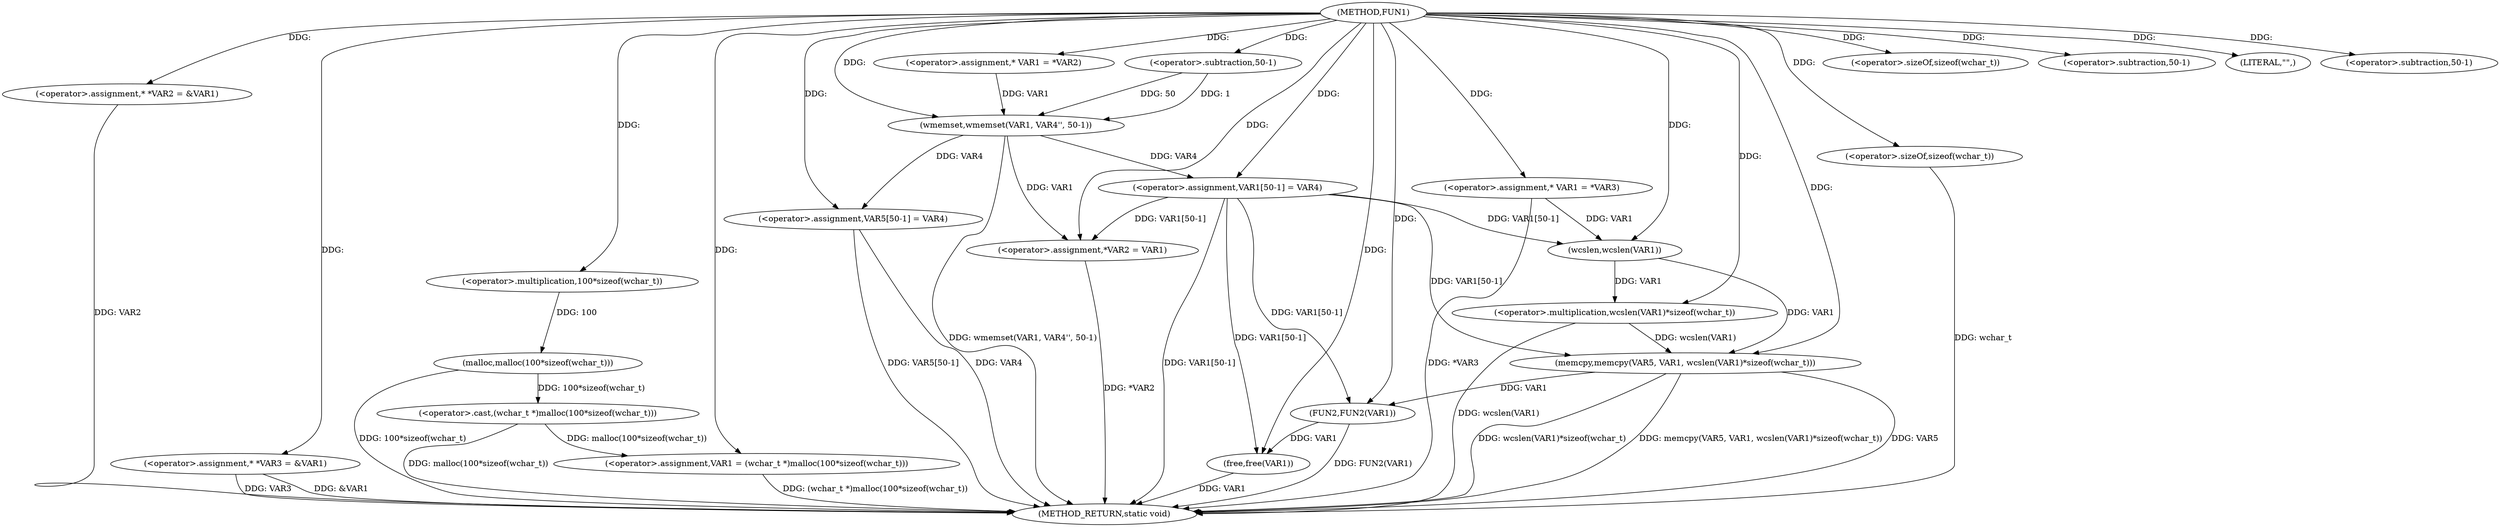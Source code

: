 digraph FUN1 {  
"1000100" [label = "(METHOD,FUN1)" ]
"1000172" [label = "(METHOD_RETURN,static void)" ]
"1000104" [label = "(<operator>.assignment,* *VAR2 = &VAR1)" ]
"1000109" [label = "(<operator>.assignment,* *VAR3 = &VAR1)" ]
"1000113" [label = "(<operator>.assignment,VAR1 = (wchar_t *)malloc(100*sizeof(wchar_t)))" ]
"1000115" [label = "(<operator>.cast,(wchar_t *)malloc(100*sizeof(wchar_t)))" ]
"1000117" [label = "(malloc,malloc(100*sizeof(wchar_t)))" ]
"1000118" [label = "(<operator>.multiplication,100*sizeof(wchar_t))" ]
"1000120" [label = "(<operator>.sizeOf,sizeof(wchar_t))" ]
"1000124" [label = "(<operator>.assignment,* VAR1 = *VAR2)" ]
"1000128" [label = "(wmemset,wmemset(VAR1, VAR4'', 50-1))" ]
"1000131" [label = "(<operator>.subtraction,50-1)" ]
"1000134" [label = "(<operator>.assignment,VAR1[50-1] = VAR4)" ]
"1000137" [label = "(<operator>.subtraction,50-1)" ]
"1000141" [label = "(<operator>.assignment,*VAR2 = VAR1)" ]
"1000147" [label = "(<operator>.assignment,* VAR1 = *VAR3)" ]
"1000152" [label = "(LITERAL,\"\",)" ]
"1000153" [label = "(memcpy,memcpy(VAR5, VAR1, wcslen(VAR1)*sizeof(wchar_t)))" ]
"1000156" [label = "(<operator>.multiplication,wcslen(VAR1)*sizeof(wchar_t))" ]
"1000157" [label = "(wcslen,wcslen(VAR1))" ]
"1000159" [label = "(<operator>.sizeOf,sizeof(wchar_t))" ]
"1000161" [label = "(<operator>.assignment,VAR5[50-1] = VAR4)" ]
"1000164" [label = "(<operator>.subtraction,50-1)" ]
"1000168" [label = "(FUN2,FUN2(VAR1))" ]
"1000170" [label = "(free,free(VAR1))" ]
  "1000141" -> "1000172"  [ label = "DDG: *VAR2"] 
  "1000156" -> "1000172"  [ label = "DDG: wcslen(VAR1)"] 
  "1000104" -> "1000172"  [ label = "DDG: VAR2"] 
  "1000159" -> "1000172"  [ label = "DDG: wchar_t"] 
  "1000113" -> "1000172"  [ label = "DDG: (wchar_t *)malloc(100*sizeof(wchar_t))"] 
  "1000147" -> "1000172"  [ label = "DDG: *VAR3"] 
  "1000153" -> "1000172"  [ label = "DDG: memcpy(VAR5, VAR1, wcslen(VAR1)*sizeof(wchar_t))"] 
  "1000117" -> "1000172"  [ label = "DDG: 100*sizeof(wchar_t)"] 
  "1000153" -> "1000172"  [ label = "DDG: VAR5"] 
  "1000170" -> "1000172"  [ label = "DDG: VAR1"] 
  "1000161" -> "1000172"  [ label = "DDG: VAR5[50-1]"] 
  "1000115" -> "1000172"  [ label = "DDG: malloc(100*sizeof(wchar_t))"] 
  "1000168" -> "1000172"  [ label = "DDG: FUN2(VAR1)"] 
  "1000161" -> "1000172"  [ label = "DDG: VAR4"] 
  "1000134" -> "1000172"  [ label = "DDG: VAR1[50-1]"] 
  "1000109" -> "1000172"  [ label = "DDG: VAR3"] 
  "1000128" -> "1000172"  [ label = "DDG: wmemset(VAR1, VAR4'', 50-1)"] 
  "1000153" -> "1000172"  [ label = "DDG: wcslen(VAR1)*sizeof(wchar_t)"] 
  "1000109" -> "1000172"  [ label = "DDG: &VAR1"] 
  "1000100" -> "1000104"  [ label = "DDG: "] 
  "1000100" -> "1000109"  [ label = "DDG: "] 
  "1000115" -> "1000113"  [ label = "DDG: malloc(100*sizeof(wchar_t))"] 
  "1000100" -> "1000113"  [ label = "DDG: "] 
  "1000117" -> "1000115"  [ label = "DDG: 100*sizeof(wchar_t)"] 
  "1000118" -> "1000117"  [ label = "DDG: 100"] 
  "1000100" -> "1000118"  [ label = "DDG: "] 
  "1000100" -> "1000120"  [ label = "DDG: "] 
  "1000100" -> "1000124"  [ label = "DDG: "] 
  "1000124" -> "1000128"  [ label = "DDG: VAR1"] 
  "1000100" -> "1000128"  [ label = "DDG: "] 
  "1000131" -> "1000128"  [ label = "DDG: 50"] 
  "1000131" -> "1000128"  [ label = "DDG: 1"] 
  "1000100" -> "1000131"  [ label = "DDG: "] 
  "1000128" -> "1000134"  [ label = "DDG: VAR4"] 
  "1000100" -> "1000134"  [ label = "DDG: "] 
  "1000100" -> "1000137"  [ label = "DDG: "] 
  "1000128" -> "1000141"  [ label = "DDG: VAR1"] 
  "1000134" -> "1000141"  [ label = "DDG: VAR1[50-1]"] 
  "1000100" -> "1000141"  [ label = "DDG: "] 
  "1000100" -> "1000147"  [ label = "DDG: "] 
  "1000100" -> "1000152"  [ label = "DDG: "] 
  "1000100" -> "1000153"  [ label = "DDG: "] 
  "1000157" -> "1000153"  [ label = "DDG: VAR1"] 
  "1000134" -> "1000153"  [ label = "DDG: VAR1[50-1]"] 
  "1000156" -> "1000153"  [ label = "DDG: wcslen(VAR1)"] 
  "1000157" -> "1000156"  [ label = "DDG: VAR1"] 
  "1000147" -> "1000157"  [ label = "DDG: VAR1"] 
  "1000134" -> "1000157"  [ label = "DDG: VAR1[50-1]"] 
  "1000100" -> "1000157"  [ label = "DDG: "] 
  "1000100" -> "1000156"  [ label = "DDG: "] 
  "1000100" -> "1000159"  [ label = "DDG: "] 
  "1000100" -> "1000161"  [ label = "DDG: "] 
  "1000128" -> "1000161"  [ label = "DDG: VAR4"] 
  "1000100" -> "1000164"  [ label = "DDG: "] 
  "1000153" -> "1000168"  [ label = "DDG: VAR1"] 
  "1000134" -> "1000168"  [ label = "DDG: VAR1[50-1]"] 
  "1000100" -> "1000168"  [ label = "DDG: "] 
  "1000168" -> "1000170"  [ label = "DDG: VAR1"] 
  "1000134" -> "1000170"  [ label = "DDG: VAR1[50-1]"] 
  "1000100" -> "1000170"  [ label = "DDG: "] 
}
